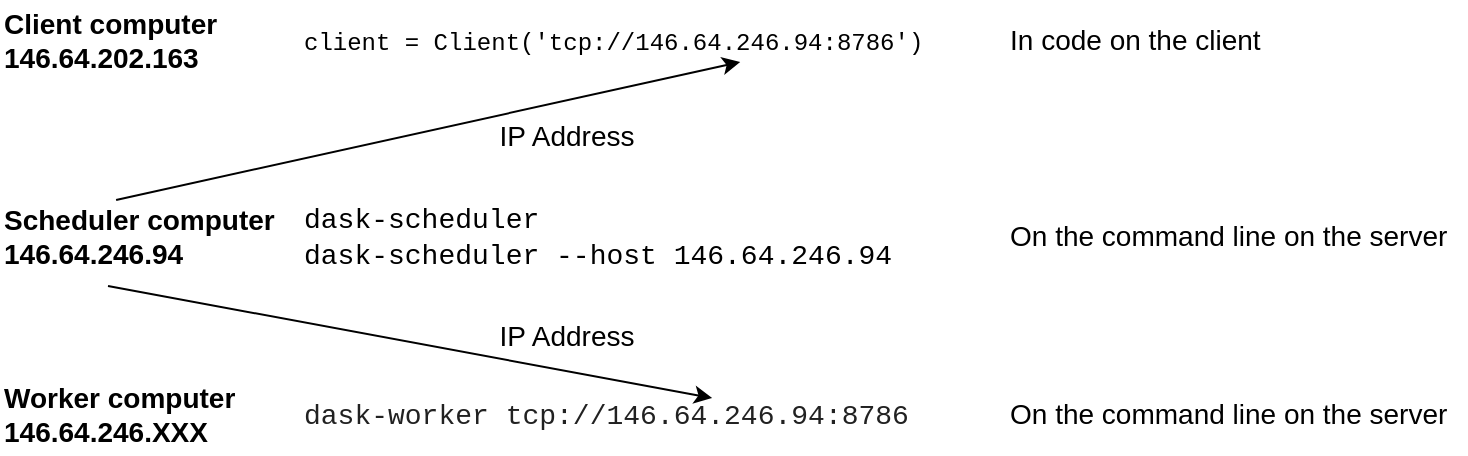 <mxfile version="12.9.9" type="device"><diagram id="OUoDICsTIbBGKzRpuZT5" name="Page-1"><mxGraphModel dx="1086" dy="817" grid="1" gridSize="10" guides="1" tooltips="1" connect="1" arrows="1" fold="1" page="1" pageScale="1" pageWidth="1169" pageHeight="827" math="0" shadow="0"><root><mxCell id="0"/><mxCell id="1" parent="0"/><mxCell id="OZrnv-FMkQkr9MqJF4xt-2" value="Client computer&lt;br&gt;146.64.202.163" style="text;html=1;align=left;verticalAlign=middle;resizable=0;points=[];autosize=1;fontSize=14;fontStyle=1" vertex="1" parent="1"><mxGeometry x="37" y="182" width="120" height="40" as="geometry"/></mxCell><mxCell id="OZrnv-FMkQkr9MqJF4xt-3" value="Scheduler computer&lt;br&gt;146.64.246.94" style="text;html=1;align=left;verticalAlign=middle;resizable=0;points=[];autosize=1;fontSize=14;fontStyle=1" vertex="1" parent="1"><mxGeometry x="37" y="280" width="150" height="40" as="geometry"/></mxCell><mxCell id="OZrnv-FMkQkr9MqJF4xt-4" value="Worker computer&lt;br&gt;&lt;b style=&quot;text-align: center&quot;&gt;146.64.246.XXX&lt;/b&gt;" style="text;html=1;align=left;verticalAlign=middle;resizable=0;points=[];autosize=1;fontSize=14;fontStyle=1" vertex="1" parent="1"><mxGeometry x="37" y="369" width="130" height="40" as="geometry"/></mxCell><mxCell id="OZrnv-FMkQkr9MqJF4xt-6" value="In code on the client" style="text;html=1;align=left;verticalAlign=middle;resizable=0;points=[];autosize=1;fontSize=14;" vertex="1" parent="1"><mxGeometry x="540" y="192" width="140" height="20" as="geometry"/></mxCell><mxCell id="OZrnv-FMkQkr9MqJF4xt-7" value="On the command line on the server" style="text;html=1;align=left;verticalAlign=middle;resizable=0;points=[];autosize=1;fontSize=14;" vertex="1" parent="1"><mxGeometry x="540" y="290" width="230" height="20" as="geometry"/></mxCell><mxCell id="OZrnv-FMkQkr9MqJF4xt-8" value="On the command line on the server" style="text;html=1;align=left;verticalAlign=middle;resizable=0;points=[];autosize=1;fontSize=14;" vertex="1" parent="1"><mxGeometry x="540" y="379" width="230" height="20" as="geometry"/></mxCell><mxCell id="OZrnv-FMkQkr9MqJF4xt-9" value="&lt;span style=&quot;font-family: &amp;quot;courier new&amp;quot;; font-size: 12px;&quot;&gt;client = Client('tcp://146.64.246.94:8786')&lt;/span&gt;" style="text;html=1;align=left;verticalAlign=middle;resizable=0;points=[];autosize=1;fontSize=14;" vertex="1" parent="1"><mxGeometry x="187" y="192" width="330" height="20" as="geometry"/></mxCell><mxCell id="OZrnv-FMkQkr9MqJF4xt-10" value="&lt;pre style=&quot;border: 0px ; margin-top: 0px ; margin-bottom: 0px ; padding: 0px&quot;&gt;&lt;code style=&quot;font-size: inherit ; border: 0px ; padding: 0px&quot;&gt;&lt;font face=&quot;Courier New&quot;&gt;dask-scheduler&lt;/font&gt;&lt;/code&gt;&lt;/pre&gt;&lt;pre style=&quot;border: 0px ; margin-top: 0px ; margin-bottom: 0px ; padding: 0px&quot;&gt;&lt;code style=&quot;border: 0px ; padding: 0px&quot;&gt;&lt;font face=&quot;Courier New&quot;&gt;dask-scheduler --host 146.64.246.94&lt;font color=&quot;rgba(0, 0, 0, 0.871)&quot;&gt;&lt;br&gt;&lt;/font&gt;&lt;/font&gt;&lt;/code&gt;&lt;/pre&gt;" style="text;html=1;align=left;verticalAlign=middle;resizable=0;points=[];autosize=1;fontSize=14;" vertex="1" parent="1"><mxGeometry x="187" y="280" width="310" height="40" as="geometry"/></mxCell><mxCell id="OZrnv-FMkQkr9MqJF4xt-11" value="&lt;pre style=&quot;color: rgba(0 , 0 , 0 , 0.87) ; border: 0px ; margin-top: 0px ; margin-bottom: 0px ; padding: 0px&quot;&gt;&lt;code style=&quot;font-size: inherit ; border: 0px ; padding: 0px&quot;&gt;&lt;font face=&quot;Courier New&quot;&gt;dask-worker tcp://146.64.246.94:8786&lt;/font&gt;&lt;/code&gt;&lt;/pre&gt;" style="text;html=1;align=left;verticalAlign=middle;resizable=0;points=[];autosize=1;fontSize=14;" vertex="1" parent="1"><mxGeometry x="187" y="379" width="320" height="20" as="geometry"/></mxCell><mxCell id="OZrnv-FMkQkr9MqJF4xt-14" value="" style="endArrow=classic;html=1;fontSize=14;exitX=0.387;exitY=0.05;exitDx=0;exitDy=0;exitPerimeter=0;entryX=0.667;entryY=1.05;entryDx=0;entryDy=0;entryPerimeter=0;" edge="1" parent="1" source="OZrnv-FMkQkr9MqJF4xt-3" target="OZrnv-FMkQkr9MqJF4xt-9"><mxGeometry width="50" height="50" relative="1" as="geometry"><mxPoint x="220" y="250" as="sourcePoint"/><mxPoint x="270" y="200" as="targetPoint"/></mxGeometry></mxCell><mxCell id="OZrnv-FMkQkr9MqJF4xt-15" value="" style="endArrow=classic;html=1;fontSize=14;exitX=0.36;exitY=1.125;exitDx=0;exitDy=0;exitPerimeter=0;entryX=0.644;entryY=0.1;entryDx=0;entryDy=0;entryPerimeter=0;" edge="1" parent="1" source="OZrnv-FMkQkr9MqJF4xt-3" target="OZrnv-FMkQkr9MqJF4xt-11"><mxGeometry width="50" height="50" relative="1" as="geometry"><mxPoint x="105.05" y="292" as="sourcePoint"/><mxPoint x="417.11" y="131" as="targetPoint"/></mxGeometry></mxCell><mxCell id="OZrnv-FMkQkr9MqJF4xt-18" value="IP Address" style="text;html=1;align=center;verticalAlign=middle;resizable=0;points=[];autosize=1;fontSize=14;" vertex="1" parent="1"><mxGeometry x="280" y="240" width="80" height="20" as="geometry"/></mxCell><mxCell id="OZrnv-FMkQkr9MqJF4xt-19" value="IP Address" style="text;html=1;align=center;verticalAlign=middle;resizable=0;points=[];autosize=1;fontSize=14;" vertex="1" parent="1"><mxGeometry x="280" y="340" width="80" height="20" as="geometry"/></mxCell></root></mxGraphModel></diagram></mxfile>